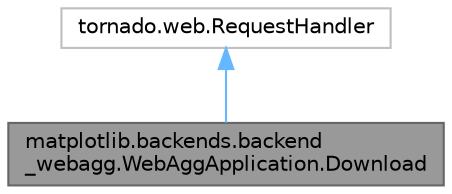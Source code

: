 digraph "matplotlib.backends.backend_webagg.WebAggApplication.Download"
{
 // LATEX_PDF_SIZE
  bgcolor="transparent";
  edge [fontname=Helvetica,fontsize=10,labelfontname=Helvetica,labelfontsize=10];
  node [fontname=Helvetica,fontsize=10,shape=box,height=0.2,width=0.4];
  Node1 [id="Node000001",label="matplotlib.backends.backend\l_webagg.WebAggApplication.Download",height=0.2,width=0.4,color="gray40", fillcolor="grey60", style="filled", fontcolor="black",tooltip=" "];
  Node2 -> Node1 [id="edge1_Node000001_Node000002",dir="back",color="steelblue1",style="solid",tooltip=" "];
  Node2 [id="Node000002",label="tornado.web.RequestHandler",height=0.2,width=0.4,color="grey75", fillcolor="white", style="filled",URL="$d6/d65/classtornado_1_1web_1_1RequestHandler.html",tooltip=" "];
}
